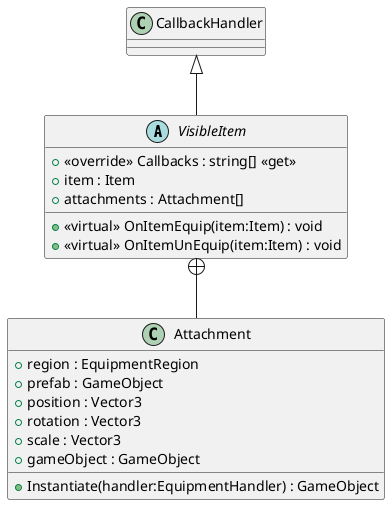 @startuml
abstract class VisibleItem {
    + <<override>> Callbacks : string[] <<get>>
    + item : Item
    + attachments : Attachment[]
    + <<virtual>> OnItemEquip(item:Item) : void
    + <<virtual>> OnItemUnEquip(item:Item) : void
}
class Attachment {
    + region : EquipmentRegion
    + prefab : GameObject
    + position : Vector3
    + rotation : Vector3
    + scale : Vector3
    + gameObject : GameObject
    + Instantiate(handler:EquipmentHandler) : GameObject
}
CallbackHandler <|-- VisibleItem
VisibleItem +-- Attachment
@enduml
